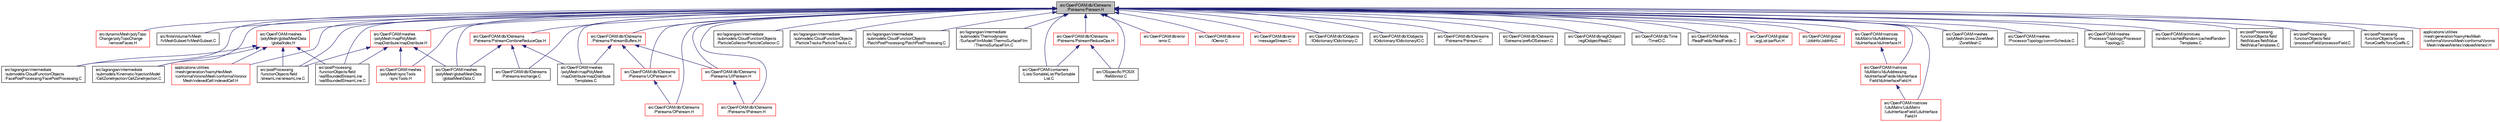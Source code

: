 digraph "src/OpenFOAM/db/IOstreams/Pstreams/Pstream.H"
{
  bgcolor="transparent";
  edge [fontname="FreeSans",fontsize="10",labelfontname="FreeSans",labelfontsize="10"];
  node [fontname="FreeSans",fontsize="10",shape=record];
  Node69 [label="src/OpenFOAM/db/IOstreams\l/Pstreams/Pstream.H",height=0.2,width=0.4,color="black", fillcolor="grey75", style="filled", fontcolor="black"];
  Node69 -> Node70 [dir="back",color="midnightblue",fontsize="10",style="solid",fontname="FreeSans"];
  Node70 [label="src/dynamicMesh/polyTopo\lChange/polyTopoChange\l/removeFaces.H",height=0.2,width=0.4,color="red",URL="$a00797.html"];
  Node69 -> Node119 [dir="back",color="midnightblue",fontsize="10",style="solid",fontname="FreeSans"];
  Node119 [label="src/finiteVolume/fvMesh\l/fvMeshSubset/fvMeshSubset.C",height=0.2,width=0.4,color="black",URL="$a03560.html",tooltip="Post-processing mesh subset tool. Given the original mesh and the list of selected cells..."];
  Node69 -> Node120 [dir="back",color="midnightblue",fontsize="10",style="solid",fontname="FreeSans"];
  Node120 [label="src/lagrangian/intermediate\l/submodels/CloudFunctionObjects\l/FacePostProcessing/FacePostProcessing.C",height=0.2,width=0.4,color="black",URL="$a05555.html"];
  Node69 -> Node121 [dir="back",color="midnightblue",fontsize="10",style="solid",fontname="FreeSans"];
  Node121 [label="src/lagrangian/intermediate\l/submodels/CloudFunctionObjects\l/ParticleCollector/ParticleCollector.C",height=0.2,width=0.4,color="black",URL="$a05564.html"];
  Node69 -> Node122 [dir="back",color="midnightblue",fontsize="10",style="solid",fontname="FreeSans"];
  Node122 [label="src/lagrangian/intermediate\l/submodels/CloudFunctionObjects\l/ParticleTracks/ParticleTracks.C",height=0.2,width=0.4,color="black",URL="$a05579.html"];
  Node69 -> Node123 [dir="back",color="midnightblue",fontsize="10",style="solid",fontname="FreeSans"];
  Node123 [label="src/lagrangian/intermediate\l/submodels/CloudFunctionObjects\l/PatchPostProcessing/PatchPostProcessing.C",height=0.2,width=0.4,color="black",URL="$a05594.html"];
  Node69 -> Node124 [dir="back",color="midnightblue",fontsize="10",style="solid",fontname="FreeSans"];
  Node124 [label="src/lagrangian/intermediate\l/submodels/Kinematic/InjectionModel\l/CellZoneInjection/CellZoneInjection.C",height=0.2,width=0.4,color="black",URL="$a05705.html"];
  Node69 -> Node125 [dir="back",color="midnightblue",fontsize="10",style="solid",fontname="FreeSans"];
  Node125 [label="src/lagrangian/intermediate\l/submodels/Thermodynamic\l/SurfaceFilmModel/ThermoSurfaceFilm\l/ThermoSurfaceFilm.C",height=0.2,width=0.4,color="black",URL="$a06359.html"];
  Node69 -> Node126 [dir="back",color="midnightblue",fontsize="10",style="solid",fontname="FreeSans"];
  Node126 [label="src/OpenFOAM/containers\l/Lists/SortableList/ParSortable\lList.C",height=0.2,width=0.4,color="black",URL="$a08726.html"];
  Node69 -> Node127 [dir="back",color="midnightblue",fontsize="10",style="solid",fontname="FreeSans"];
  Node127 [label="src/OpenFOAM/db/error\l/error.C",height=0.2,width=0.4,color="red",URL="$a08921.html"];
  Node69 -> Node129 [dir="back",color="midnightblue",fontsize="10",style="solid",fontname="FreeSans"];
  Node129 [label="src/OpenFOAM/db/error\l/IOerror.C",height=0.2,width=0.4,color="red",URL="$a08930.html"];
  Node69 -> Node130 [dir="back",color="midnightblue",fontsize="10",style="solid",fontname="FreeSans"];
  Node130 [label="src/OpenFOAM/db/error\l/messageStream.C",height=0.2,width=0.4,color="red",URL="$a08933.html"];
  Node69 -> Node131 [dir="back",color="midnightblue",fontsize="10",style="solid",fontname="FreeSans"];
  Node131 [label="src/OpenFOAM/db/IOobjects\l/IOdictionary/IOdictionary.C",height=0.2,width=0.4,color="black",URL="$a09020.html"];
  Node69 -> Node132 [dir="back",color="midnightblue",fontsize="10",style="solid",fontname="FreeSans"];
  Node132 [label="src/OpenFOAM/db/IOobjects\l/IOdictionary/IOdictionaryIO.C",height=0.2,width=0.4,color="black",URL="$a09026.html"];
  Node69 -> Node133 [dir="back",color="midnightblue",fontsize="10",style="solid",fontname="FreeSans"];
  Node133 [label="src/OpenFOAM/db/IOstreams\l/Pstreams/OPstream.H",height=0.2,width=0.4,color="red",URL="$a09128.html"];
  Node69 -> Node141 [dir="back",color="midnightblue",fontsize="10",style="solid",fontname="FreeSans"];
  Node141 [label="src/OpenFOAM/db/IOstreams\l/Pstreams/UOPstream.H",height=0.2,width=0.4,color="red",URL="$a09158.html"];
  Node141 -> Node133 [dir="back",color="midnightblue",fontsize="10",style="solid",fontname="FreeSans"];
  Node69 -> Node145 [dir="back",color="midnightblue",fontsize="10",style="solid",fontname="FreeSans"];
  Node145 [label="src/OpenFOAM/db/IOstreams\l/Pstreams/PstreamBuffers.H",height=0.2,width=0.4,color="red",URL="$a09140.html"];
  Node145 -> Node141 [dir="back",color="midnightblue",fontsize="10",style="solid",fontname="FreeSans"];
  Node145 -> Node146 [dir="back",color="midnightblue",fontsize="10",style="solid",fontname="FreeSans"];
  Node146 [label="src/OpenFOAM/db/IOstreams\l/Pstreams/UIPstream.H",height=0.2,width=0.4,color="red",URL="$a09152.html"];
  Node146 -> Node147 [dir="back",color="midnightblue",fontsize="10",style="solid",fontname="FreeSans"];
  Node147 [label="src/OpenFOAM/db/IOstreams\l/Pstreams/IPstream.H",height=0.2,width=0.4,color="red",URL="$a09122.html"];
  Node145 -> Node154 [dir="back",color="midnightblue",fontsize="10",style="solid",fontname="FreeSans"];
  Node154 [label="src/OpenFOAM/meshes\l/polyMesh/mapPolyMesh\l/mapDistribute/mapDistribute\lTemplates.C",height=0.2,width=0.4,color="black",URL="$a11588.html"];
  Node69 -> Node147 [dir="back",color="midnightblue",fontsize="10",style="solid",fontname="FreeSans"];
  Node69 -> Node146 [dir="back",color="midnightblue",fontsize="10",style="solid",fontname="FreeSans"];
  Node69 -> Node157 [dir="back",color="midnightblue",fontsize="10",style="solid",fontname="FreeSans"];
  Node157 [label="src/OpenFOAM/db/IOstreams\l/Pstreams/exchange.C",height=0.2,width=0.4,color="black",URL="$a09110.html",tooltip="Exchange data. "];
  Node69 -> Node158 [dir="back",color="midnightblue",fontsize="10",style="solid",fontname="FreeSans"];
  Node158 [label="src/OpenFOAM/db/IOstreams\l/Pstreams/PstreamCombineReduceOps.H",height=0.2,width=0.4,color="red",URL="$a09143.html",tooltip="Combination-Reduction operation for a parallel run. The information from all nodes is collected on th..."];
  Node158 -> Node157 [dir="back",color="midnightblue",fontsize="10",style="solid",fontname="FreeSans"];
  Node158 -> Node161 [dir="back",color="midnightblue",fontsize="10",style="solid",fontname="FreeSans"];
  Node161 [label="src/OpenFOAM/meshes\l/polyMesh/globalMeshData\l/globalMeshData.C",height=0.2,width=0.4,color="black",URL="$a11531.html"];
  Node158 -> Node154 [dir="back",color="midnightblue",fontsize="10",style="solid",fontname="FreeSans"];
  Node69 -> Node162 [dir="back",color="midnightblue",fontsize="10",style="solid",fontname="FreeSans"];
  Node162 [label="src/OpenFOAM/db/IOstreams\l/Pstreams/Pstream.C",height=0.2,width=0.4,color="black",URL="$a09131.html"];
  Node69 -> Node163 [dir="back",color="midnightblue",fontsize="10",style="solid",fontname="FreeSans"];
  Node163 [label="src/OpenFOAM/db/IOstreams\l/Pstreams/PstreamReduceOps.H",height=0.2,width=0.4,color="red",URL="$a09146.html"];
  Node163 -> Node126 [dir="back",color="midnightblue",fontsize="10",style="solid",fontname="FreeSans"];
  Node163 -> Node175 [dir="back",color="midnightblue",fontsize="10",style="solid",fontname="FreeSans"];
  Node175 [label="src/OSspecific/POSIX\l/fileMonitor.C",height=0.2,width=0.4,color="black",URL="$a12893.html"];
  Node69 -> Node180 [dir="back",color="midnightblue",fontsize="10",style="solid",fontname="FreeSans"];
  Node180 [label="src/OpenFOAM/db/IOstreams\l/Sstreams/prefixOSstream.C",height=0.2,width=0.4,color="black",URL="$a09188.html"];
  Node69 -> Node181 [dir="back",color="midnightblue",fontsize="10",style="solid",fontname="FreeSans"];
  Node181 [label="src/OpenFOAM/db/regIOobject\l/regIOobjectRead.C",height=0.2,width=0.4,color="black",URL="$a09257.html"];
  Node69 -> Node182 [dir="back",color="midnightblue",fontsize="10",style="solid",fontname="FreeSans"];
  Node182 [label="src/OpenFOAM/db/Time\l/TimeIO.C",height=0.2,width=0.4,color="black",URL="$a09314.html"];
  Node69 -> Node183 [dir="back",color="midnightblue",fontsize="10",style="solid",fontname="FreeSans"];
  Node183 [label="src/OpenFOAM/fields\l/ReadFields/ReadFields.C",height=0.2,width=0.4,color="black",URL="$a10172.html"];
  Node69 -> Node184 [dir="back",color="midnightblue",fontsize="10",style="solid",fontname="FreeSans"];
  Node184 [label="src/OpenFOAM/global\l/argList/parRun.H",height=0.2,width=0.4,color="red",URL="$a10199.html"];
  Node69 -> Node218 [dir="back",color="midnightblue",fontsize="10",style="solid",fontname="FreeSans"];
  Node218 [label="src/OpenFOAM/global\l/JobInfo/JobInfo.C",height=0.2,width=0.4,color="red",URL="$a10271.html"];
  Node69 -> Node219 [dir="back",color="midnightblue",fontsize="10",style="solid",fontname="FreeSans"];
  Node219 [label="src/OpenFOAM/matrices\l/LduMatrix/LduMatrix\l/LduInterfaceField/LduInterface\lField.H",height=0.2,width=0.4,color="red",URL="$a10523.html"];
  Node69 -> Node1945 [dir="back",color="midnightblue",fontsize="10",style="solid",fontname="FreeSans"];
  Node1945 [label="src/OpenFOAM/matrices\l/lduMatrix/lduAddressing\l/lduInterface/lduInterface.H",height=0.2,width=0.4,color="red",URL="$a10652.html"];
  Node1945 -> Node2366 [dir="back",color="midnightblue",fontsize="10",style="solid",fontname="FreeSans"];
  Node2366 [label="src/OpenFOAM/matrices\l/lduMatrix/lduAddressing\l/lduInterfaceFields/lduInterface\lField/lduInterfaceField.H",height=0.2,width=0.4,color="red",URL="$a10676.html"];
  Node2366 -> Node219 [dir="back",color="midnightblue",fontsize="10",style="solid",fontname="FreeSans"];
  Node69 -> Node2366 [dir="back",color="midnightblue",fontsize="10",style="solid",fontname="FreeSans"];
  Node69 -> Node2372 [dir="back",color="midnightblue",fontsize="10",style="solid",fontname="FreeSans"];
  Node2372 [label="src/OpenFOAM/meshes\l/polyMesh/globalMeshData\l/globalIndex.H",height=0.2,width=0.4,color="red",URL="$a11522.html"];
  Node2372 -> Node120 [dir="back",color="midnightblue",fontsize="10",style="solid",fontname="FreeSans"];
  Node2372 -> Node124 [dir="back",color="midnightblue",fontsize="10",style="solid",fontname="FreeSans"];
  Node2372 -> Node1825 [dir="back",color="midnightblue",fontsize="10",style="solid",fontname="FreeSans"];
  Node1825 [label="src/postProcessing\l/functionObjects/field\l/streamLine/streamLine.C",height=0.2,width=0.4,color="black",URL="$a13418.html"];
  Node2372 -> Node1826 [dir="back",color="midnightblue",fontsize="10",style="solid",fontname="FreeSans"];
  Node1826 [label="src/postProcessing\l/functionObjects/field\l/wallBoundedStreamLine\l/wallBoundedStreamLine.C",height=0.2,width=0.4,color="black",URL="$a13469.html"];
  Node2372 -> Node2484 [dir="back",color="midnightblue",fontsize="10",style="solid",fontname="FreeSans"];
  Node2484 [label="applications/utilities\l/mesh/generation/foamyHexMesh\l/conformalVoronoiMesh/conformalVoronoi\lMesh/indexedCell/indexedCell.H",height=0.2,width=0.4,color="red",URL="$a18224.html"];
  Node69 -> Node161 [dir="back",color="midnightblue",fontsize="10",style="solid",fontname="FreeSans"];
  Node69 -> Node2489 [dir="back",color="midnightblue",fontsize="10",style="solid",fontname="FreeSans"];
  Node2489 [label="src/OpenFOAM/meshes\l/polyMesh/mapPolyMesh\l/mapDistribute/mapDistribute.H",height=0.2,width=0.4,color="red",URL="$a11576.html"];
  Node2489 -> Node161 [dir="back",color="midnightblue",fontsize="10",style="solid",fontname="FreeSans"];
  Node2489 -> Node2498 [dir="back",color="midnightblue",fontsize="10",style="solid",fontname="FreeSans"];
  Node2498 [label="src/OpenFOAM/meshes\l/polyMesh/syncTools\l/syncTools.H",height=0.2,width=0.4,color="red",URL="$a11768.html"];
  Node2489 -> Node1825 [dir="back",color="midnightblue",fontsize="10",style="solid",fontname="FreeSans"];
  Node2489 -> Node1826 [dir="back",color="midnightblue",fontsize="10",style="solid",fontname="FreeSans"];
  Node69 -> Node154 [dir="back",color="midnightblue",fontsize="10",style="solid",fontname="FreeSans"];
  Node69 -> Node2498 [dir="back",color="midnightblue",fontsize="10",style="solid",fontname="FreeSans"];
  Node69 -> Node2564 [dir="back",color="midnightblue",fontsize="10",style="solid",fontname="FreeSans"];
  Node2564 [label="src/OpenFOAM/meshes\l/polyMesh/zones/ZoneMesh\l/ZoneMesh.C",height=0.2,width=0.4,color="black",URL="$a11837.html"];
  Node69 -> Node2565 [dir="back",color="midnightblue",fontsize="10",style="solid",fontname="FreeSans"];
  Node2565 [label="src/OpenFOAM/meshes\l/ProcessorTopology/commSchedule.C",height=0.2,width=0.4,color="black",URL="$a12113.html"];
  Node69 -> Node2566 [dir="back",color="midnightblue",fontsize="10",style="solid",fontname="FreeSans"];
  Node2566 [label="src/OpenFOAM/meshes\l/ProcessorTopology/Processor\lTopology.C",height=0.2,width=0.4,color="black",URL="$a12119.html"];
  Node69 -> Node2567 [dir="back",color="midnightblue",fontsize="10",style="solid",fontname="FreeSans"];
  Node2567 [label="src/OpenFOAM/primitives\l/random/cachedRandom/cachedRandom\lTemplates.C",height=0.2,width=0.4,color="black",URL="$a12458.html"];
  Node69 -> Node175 [dir="back",color="midnightblue",fontsize="10",style="solid",fontname="FreeSans"];
  Node69 -> Node2220 [dir="back",color="midnightblue",fontsize="10",style="solid",fontname="FreeSans"];
  Node2220 [label="src/postProcessing\l/functionObjects/field\l/fieldValues/fieldValue\l/fieldValueTemplates.C",height=0.2,width=0.4,color="black",URL="$a13322.html"];
  Node69 -> Node727 [dir="back",color="midnightblue",fontsize="10",style="solid",fontname="FreeSans"];
  Node727 [label="src/postProcessing\l/functionObjects/field\l/processorField/processorField.C",height=0.2,width=0.4,color="black",URL="$a13373.html"];
  Node69 -> Node1825 [dir="back",color="midnightblue",fontsize="10",style="solid",fontname="FreeSans"];
  Node69 -> Node1826 [dir="back",color="midnightblue",fontsize="10",style="solid",fontname="FreeSans"];
  Node69 -> Node2568 [dir="back",color="midnightblue",fontsize="10",style="solid",fontname="FreeSans"];
  Node2568 [label="src/postProcessing\l/functionObjects/forces\l/forceCoeffs/forceCoeffs.C",height=0.2,width=0.4,color="black",URL="$a13493.html"];
  Node69 -> Node2484 [dir="back",color="midnightblue",fontsize="10",style="solid",fontname="FreeSans"];
  Node69 -> Node2569 [dir="back",color="midnightblue",fontsize="10",style="solid",fontname="FreeSans"];
  Node2569 [label="applications/utilities\l/mesh/generation/foamyHexMesh\l/conformalVoronoiMesh/conformalVoronoi\lMesh/indexedVertex/indexedVertexI.H",height=0.2,width=0.4,color="red",URL="$a38849.html"];
}
